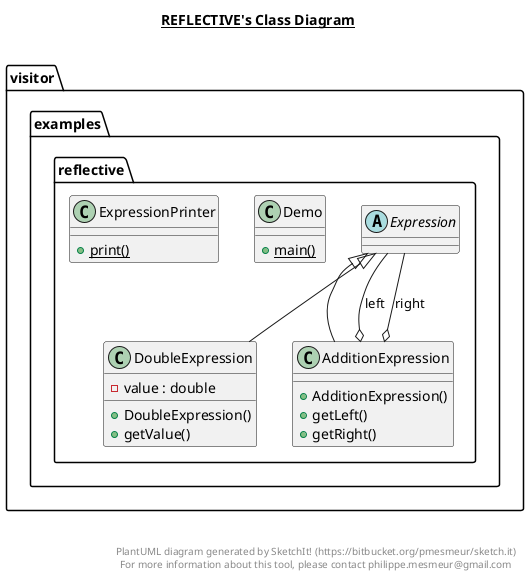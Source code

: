 @startuml

title __REFLECTIVE's Class Diagram__\n

  namespace visitor.examples.reflective {
    class visitor.examples.reflective.AdditionExpression {
        + AdditionExpression()
        + getLeft()
        + getRight()
    }
  }
  

  namespace visitor.examples.reflective {
    class visitor.examples.reflective.Demo {
        {static} + main()
    }
  }
  

  namespace visitor.examples.reflective {
    class visitor.examples.reflective.DoubleExpression {
        - value : double
        + DoubleExpression()
        + getValue()
    }
  }
  

  namespace visitor.examples.reflective {
    abstract class visitor.examples.reflective.Expression {
    }
  }
  

  namespace visitor.examples.reflective {
    class visitor.examples.reflective.ExpressionPrinter {
        {static} + print()
    }
  }
  

  visitor.examples.reflective.AdditionExpression -up-|> visitor.examples.reflective.Expression
  visitor.examples.reflective.AdditionExpression o-- visitor.examples.reflective.Expression : left
  visitor.examples.reflective.AdditionExpression o-- visitor.examples.reflective.Expression : right
  visitor.examples.reflective.DoubleExpression -up-|> visitor.examples.reflective.Expression


right footer


PlantUML diagram generated by SketchIt! (https://bitbucket.org/pmesmeur/sketch.it)
For more information about this tool, please contact philippe.mesmeur@gmail.com
endfooter

@enduml
